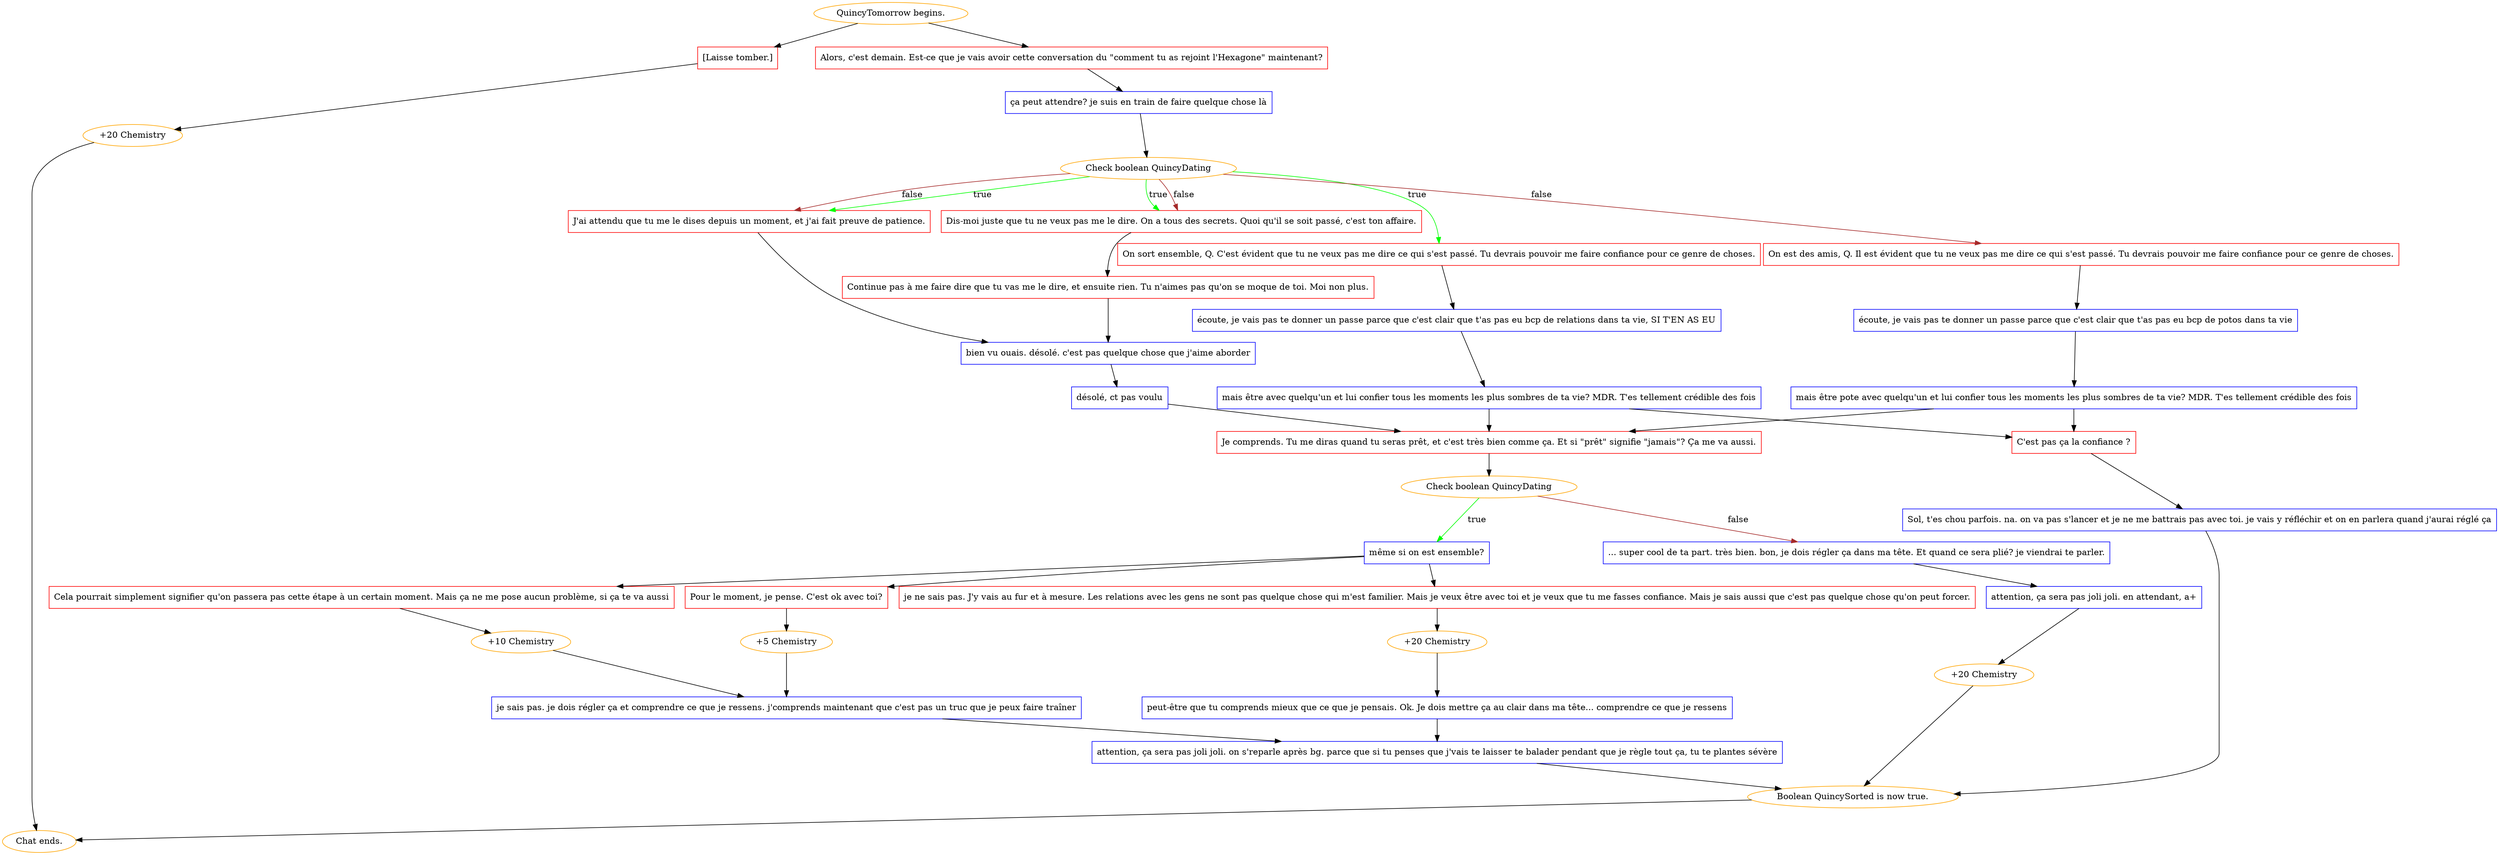 digraph {
	"QuincyTomorrow begins." [color=orange];
		"QuincyTomorrow begins." -> j2433110627;
		"QuincyTomorrow begins." -> j372868673;
	j2433110627 [label="Alors, c'est demain. Est-ce que je vais avoir cette conversation du \"comment tu as rejoint l'Hexagone\" maintenant?",shape=box,color=red];
		j2433110627 -> j2288003541;
	j372868673 [label="[Laisse tomber.]",shape=box,color=red];
		j372868673 -> j2895199346;
	j2288003541 [label="ça peut attendre? je suis en train de faire quelque chose là",shape=box,color=blue];
		j2288003541 -> j2361024854;
	j2895199346 [label="+20 Chemistry",color=orange];
		j2895199346 -> "Chat ends.";
	j2361024854 [label="Check boolean QuincyDating",color=orange];
		j2361024854 -> j2093628034 [label=true,color=green];
		j2361024854 -> j720526010 [label=true,color=green];
		j2361024854 -> j435458056 [label=true,color=green];
		j2361024854 -> j117060899 [label=false,color=brown];
		j2361024854 -> j720526010 [label=false,color=brown];
		j2361024854 -> j435458056 [label=false,color=brown];
	"Chat ends." [color=orange];
	j2093628034 [label="On sort ensemble, Q. C'est évident que tu ne veux pas me dire ce qui s'est passé. Tu devrais pouvoir me faire confiance pour ce genre de choses.",shape=box,color=red];
		j2093628034 -> j640306392;
	j720526010 [label="J'ai attendu que tu me le dises depuis un moment, et j'ai fait preuve de patience.",shape=box,color=red];
		j720526010 -> j1207794012;
	j435458056 [label="Dis-moi juste que tu ne veux pas me le dire. On a tous des secrets. Quoi qu'il se soit passé, c'est ton affaire.",shape=box,color=red];
		j435458056 -> j1594143346;
	j117060899 [label="On est des amis, Q. Il est évident que tu ne veux pas me dire ce qui s'est passé. Tu devrais pouvoir me faire confiance pour ce genre de choses.",shape=box,color=red];
		j117060899 -> j848411697;
	j640306392 [label="écoute, je vais pas te donner un passe parce que c'est clair que t'as pas eu bcp de relations dans ta vie, SI T'EN AS EU",shape=box,color=blue];
		j640306392 -> j3026641272;
	j1207794012 [label="bien vu ouais. désolé. c'est pas quelque chose que j'aime aborder",shape=box,color=blue];
		j1207794012 -> j2001841399;
	j1594143346 [label="Continue pas à me faire dire que tu vas me le dire, et ensuite rien. Tu n'aimes pas qu'on se moque de toi. Moi non plus.",shape=box,color=red];
		j1594143346 -> j1207794012;
	j848411697 [label="écoute, je vais pas te donner un passe parce que c'est clair que t'as pas eu bcp de potos dans ta vie",shape=box,color=blue];
		j848411697 -> j1834697590;
	j3026641272 [label="mais être avec quelqu'un et lui confier tous les moments les plus sombres de ta vie? MDR. T'es tellement crédible des fois",shape=box,color=blue];
		j3026641272 -> j1200551760;
		j3026641272 -> j3829312882;
	j2001841399 [label="désolé, ct pas voulu",shape=box,color=blue];
		j2001841399 -> j3829312882;
	j1834697590 [label="mais être pote avec quelqu'un et lui confier tous les moments les plus sombres de ta vie? MDR. T'es tellement crédible des fois",shape=box,color=blue];
		j1834697590 -> j1200551760;
		j1834697590 -> j3829312882;
	j1200551760 [label="C'est pas ça la confiance ?",shape=box,color=red];
		j1200551760 -> j2130608253;
	j3829312882 [label="Je comprends. Tu me diras quand tu seras prêt, et c'est très bien comme ça. Et si \"prêt\" signifie \"jamais\"? Ça me va aussi.",shape=box,color=red];
		j3829312882 -> j3463553496;
	j2130608253 [label="Sol, t'es chou parfois. na. on va pas s'lancer et je ne me battrais pas avec toi. je vais y réfléchir et on en parlera quand j'aurai réglé ça",shape=box,color=blue];
		j2130608253 -> j878672861;
	j3463553496 [label="Check boolean QuincyDating",color=orange];
		j3463553496 -> j140538936 [label=true,color=green];
		j3463553496 -> j2130689702 [label=false,color=brown];
	j878672861 [label="Boolean QuincySorted is now true.",color=orange];
		j878672861 -> "Chat ends.";
	j140538936 [label="même si on est ensemble?",shape=box,color=blue];
		j140538936 -> j1801847062;
		j140538936 -> j3396110700;
		j140538936 -> j2750007012;
	j2130689702 [label="... super cool de ta part. très bien. bon, je dois régler ça dans ma tête. Et quand ce sera plié? je viendrai te parler.",shape=box,color=blue];
		j2130689702 -> j3330934574;
	j1801847062 [label="Pour le moment, je pense. C'est ok avec toi?",shape=box,color=red];
		j1801847062 -> j2149932408;
	j3396110700 [label="Cela pourrait simplement signifier qu'on passera pas cette étape à un certain moment. Mais ça ne me pose aucun problème, si ça te va aussi",shape=box,color=red];
		j3396110700 -> j3482963420;
	j2750007012 [label="je ne sais pas. J'y vais au fur et à mesure. Les relations avec les gens ne sont pas quelque chose qui m'est familier. Mais je veux être avec toi et je veux que tu me fasses confiance. Mais je sais aussi que c'est pas quelque chose qu'on peut forcer.",shape=box,color=red];
		j2750007012 -> j622914279;
	j3330934574 [label="attention, ça sera pas joli joli. en attendant, a+",shape=box,color=blue];
		j3330934574 -> j4021679351;
	j2149932408 [label="+5 Chemistry",color=orange];
		j2149932408 -> j1029674420;
	j3482963420 [label="+10 Chemistry",color=orange];
		j3482963420 -> j1029674420;
	j622914279 [label="+20 Chemistry",color=orange];
		j622914279 -> j2302381101;
	j4021679351 [label="+20 Chemistry",color=orange];
		j4021679351 -> j878672861;
	j1029674420 [label="je sais pas. je dois régler ça et comprendre ce que je ressens. j'comprends maintenant que c'est pas un truc que je peux faire traîner",shape=box,color=blue];
		j1029674420 -> j3024048476;
	j2302381101 [label="peut-être que tu comprends mieux que ce que je pensais. Ok. Je dois mettre ça au clair dans ma tête... comprendre ce que je ressens",shape=box,color=blue];
		j2302381101 -> j3024048476;
	j3024048476 [label="attention, ça sera pas joli joli. on s'reparle après bg. parce que si tu penses que j'vais te laisser te balader pendant que je règle tout ça, tu te plantes sévère",shape=box,color=blue];
		j3024048476 -> j878672861;
}